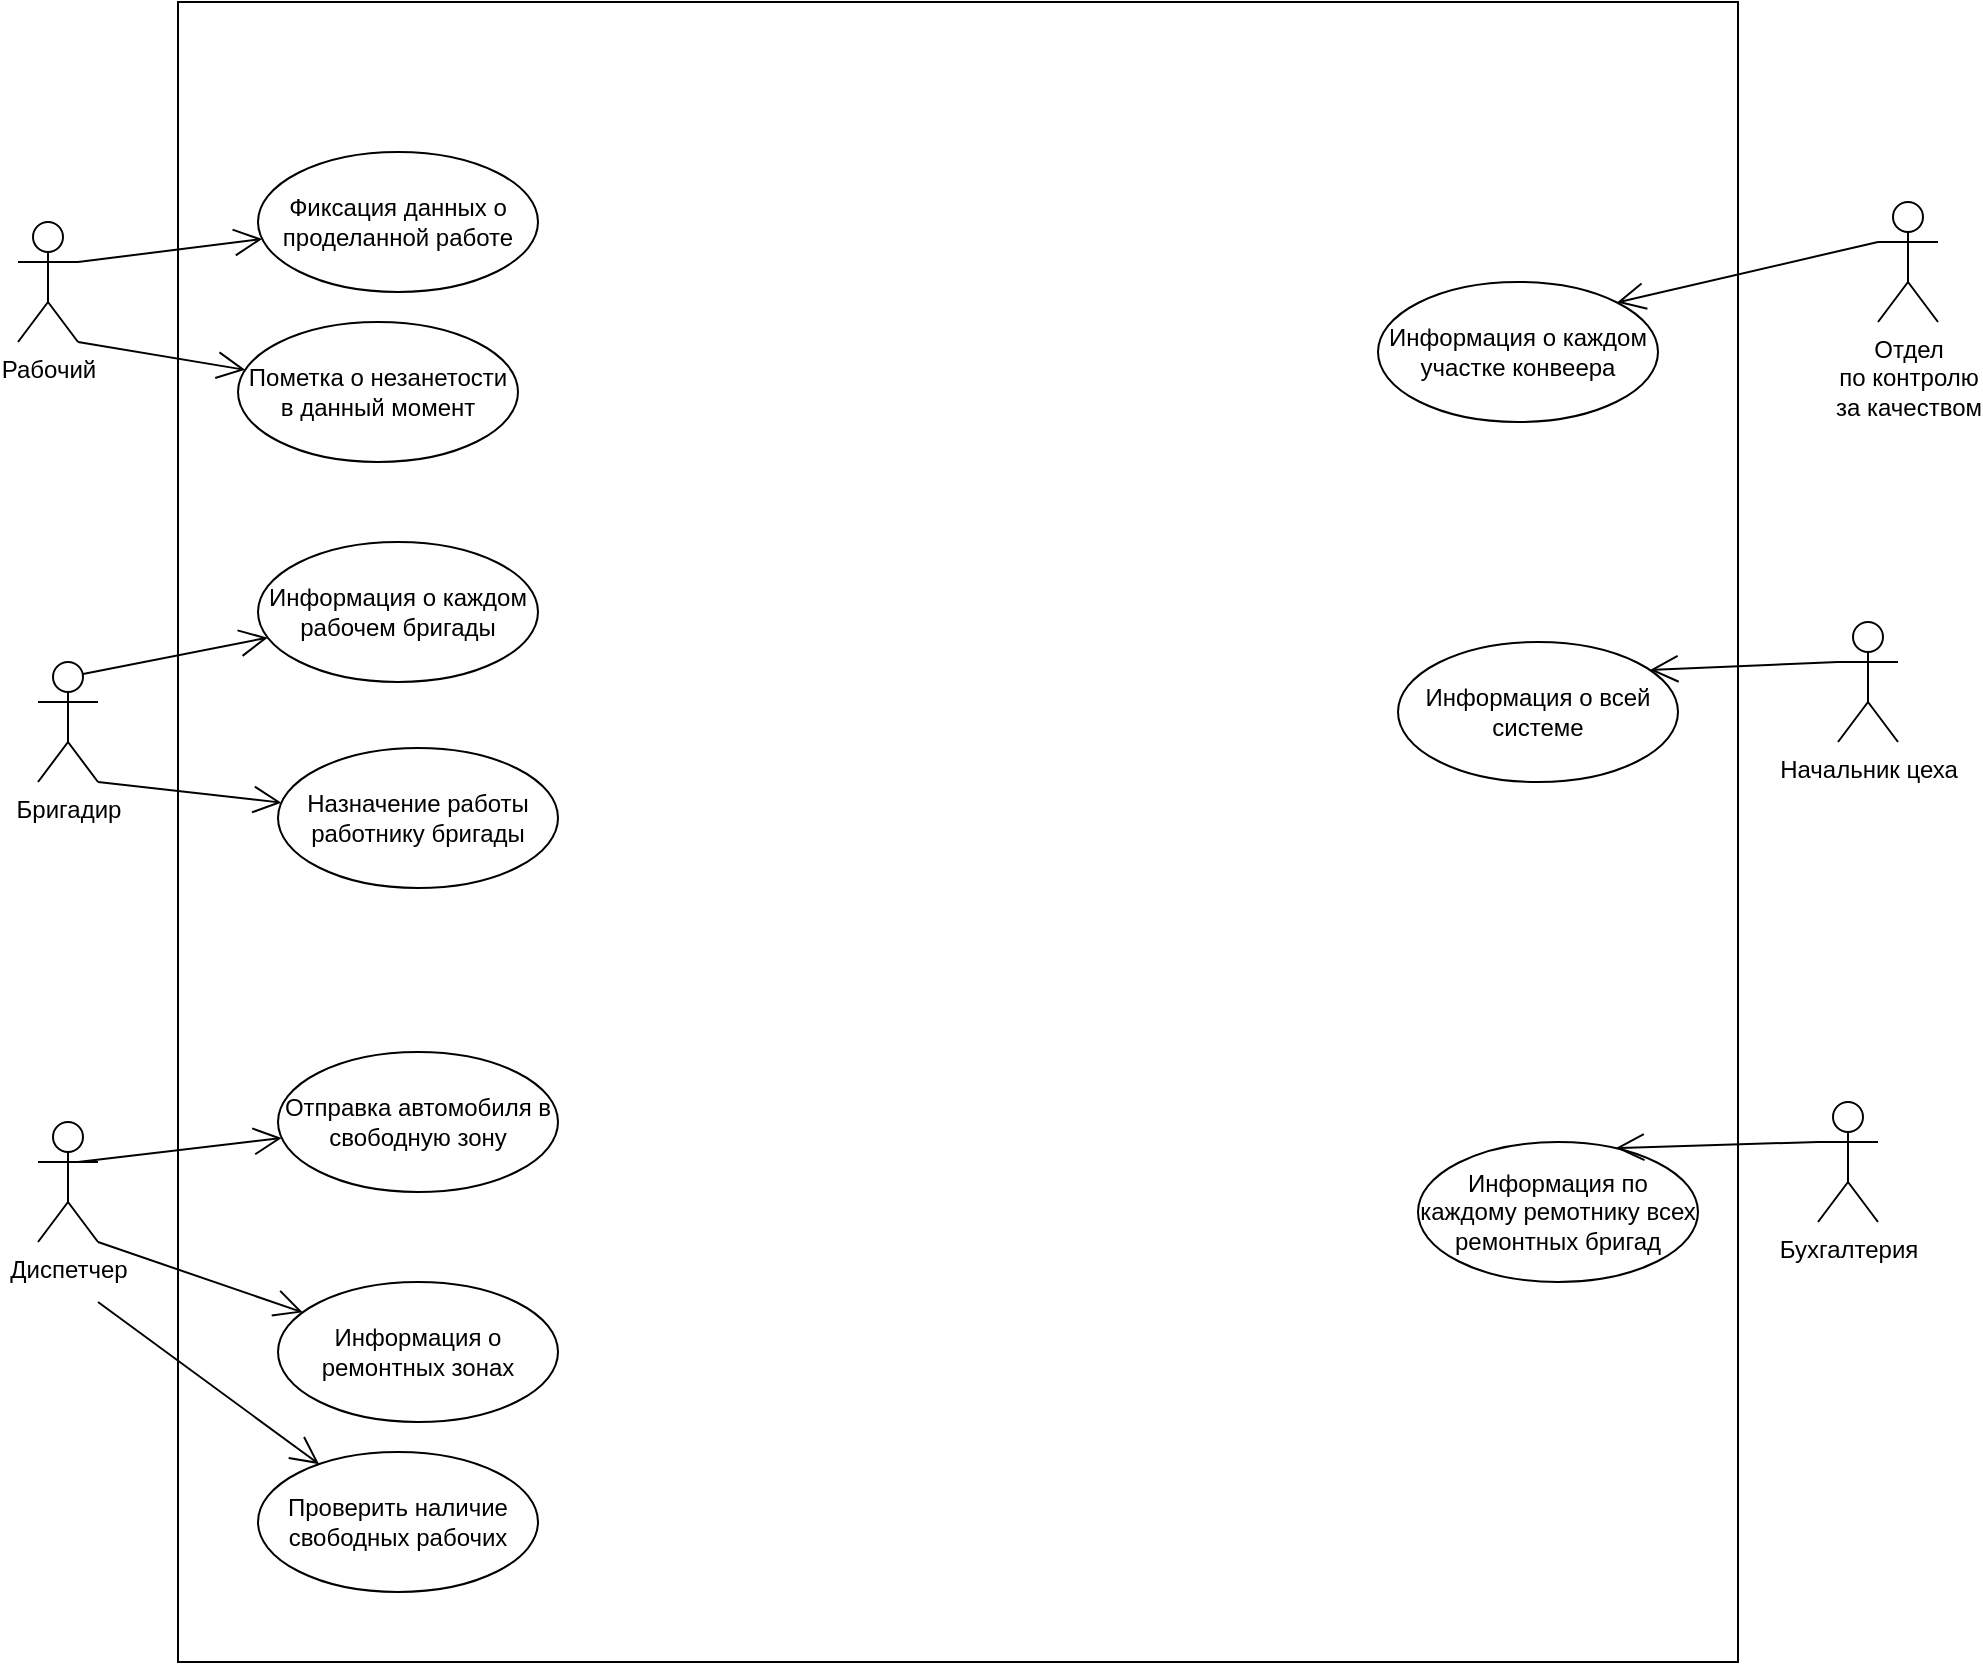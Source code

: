 <mxfile version="10.7.9" type="device"><diagram id="fx3aE0yl3Nj9IBB0FETj" name="Page-1"><mxGraphModel dx="1392" dy="1610" grid="1" gridSize="10" guides="1" tooltips="1" connect="1" arrows="1" fold="1" page="1" pageScale="1" pageWidth="1169" pageHeight="827" math="0" shadow="0"><root><mxCell id="0"/><mxCell id="1" parent="0"/><mxCell id="HcvwEiTFEVJjDSeHzBpv-48" value="" style="rounded=0;whiteSpace=wrap;html=1;" vertex="1" parent="1"><mxGeometry x="210" y="-30" width="780" height="830" as="geometry"/></mxCell><mxCell id="HcvwEiTFEVJjDSeHzBpv-1" value="Рабочий" style="shape=umlActor;verticalLabelPosition=bottom;labelBackgroundColor=#ffffff;verticalAlign=top;html=1;outlineConnect=0;" vertex="1" parent="1"><mxGeometry x="130" y="80" width="30" height="60" as="geometry"/></mxCell><mxCell id="HcvwEiTFEVJjDSeHzBpv-2" value="Бригадир" style="shape=umlActor;verticalLabelPosition=bottom;labelBackgroundColor=#ffffff;verticalAlign=top;html=1;outlineConnect=0;" vertex="1" parent="1"><mxGeometry x="140" y="300" width="30" height="60" as="geometry"/></mxCell><mxCell id="HcvwEiTFEVJjDSeHzBpv-3" value="Диспетчер&lt;br&gt;" style="shape=umlActor;verticalLabelPosition=bottom;labelBackgroundColor=#ffffff;verticalAlign=top;html=1;outlineConnect=0;" vertex="1" parent="1"><mxGeometry x="140" y="530" width="30" height="60" as="geometry"/></mxCell><mxCell id="HcvwEiTFEVJjDSeHzBpv-4" value="Отдел &lt;br&gt;по контролю &lt;br&gt;за качеством" style="shape=umlActor;verticalLabelPosition=bottom;labelBackgroundColor=#ffffff;verticalAlign=top;html=1;outlineConnect=0;" vertex="1" parent="1"><mxGeometry x="1060" y="70" width="30" height="60" as="geometry"/></mxCell><mxCell id="HcvwEiTFEVJjDSeHzBpv-5" value="Начальник цеха" style="shape=umlActor;verticalLabelPosition=bottom;labelBackgroundColor=#ffffff;verticalAlign=top;html=1;outlineConnect=0;" vertex="1" parent="1"><mxGeometry x="1040" y="280" width="30" height="60" as="geometry"/></mxCell><mxCell id="HcvwEiTFEVJjDSeHzBpv-6" value="Бухгалтерия&lt;br&gt;" style="shape=umlActor;verticalLabelPosition=bottom;labelBackgroundColor=#ffffff;verticalAlign=top;html=1;outlineConnect=0;" vertex="1" parent="1"><mxGeometry x="1030" y="520" width="30" height="60" as="geometry"/></mxCell><mxCell id="HcvwEiTFEVJjDSeHzBpv-27" value="&lt;p&gt;&lt;span&gt;Фиксация данных о проделанной работе&lt;/span&gt;&lt;/p&gt;" style="ellipse;whiteSpace=wrap;html=1;" vertex="1" parent="1"><mxGeometry x="250" y="45" width="140" height="70" as="geometry"/></mxCell><mxCell id="HcvwEiTFEVJjDSeHzBpv-28" value="&lt;p&gt;&lt;span&gt;Пометка о незанетости в данный момент&lt;/span&gt;&lt;/p&gt;" style="ellipse;whiteSpace=wrap;html=1;" vertex="1" parent="1"><mxGeometry x="240" y="130" width="140" height="70" as="geometry"/></mxCell><mxCell id="HcvwEiTFEVJjDSeHzBpv-29" value="&lt;p&gt;&lt;span&gt;Информация по каждому ремотнику всех ремонтных бригад&lt;/span&gt;&lt;/p&gt;" style="ellipse;whiteSpace=wrap;html=1;" vertex="1" parent="1"><mxGeometry x="830" y="540" width="140" height="70" as="geometry"/></mxCell><mxCell id="HcvwEiTFEVJjDSeHzBpv-30" value="&lt;p&gt;&lt;span&gt;Информация о всей системе&lt;/span&gt;&lt;/p&gt;" style="ellipse;whiteSpace=wrap;html=1;" vertex="1" parent="1"><mxGeometry x="820" y="290" width="140" height="70" as="geometry"/></mxCell><mxCell id="HcvwEiTFEVJjDSeHzBpv-31" value="&lt;p&gt;&lt;span&gt;Информация о каждом участке конвеера&lt;/span&gt;&lt;/p&gt;" style="ellipse;whiteSpace=wrap;html=1;" vertex="1" parent="1"><mxGeometry x="810" y="110" width="140" height="70" as="geometry"/></mxCell><mxCell id="HcvwEiTFEVJjDSeHzBpv-32" value="&lt;p&gt;&lt;span&gt;Информация о каждом рабочем бригады&lt;/span&gt;&lt;/p&gt;" style="ellipse;whiteSpace=wrap;html=1;" vertex="1" parent="1"><mxGeometry x="250" y="240" width="140" height="70" as="geometry"/></mxCell><mxCell id="HcvwEiTFEVJjDSeHzBpv-33" value="&lt;p&gt;&lt;span&gt;Назначение работы работнику бригады&lt;/span&gt;&lt;/p&gt;" style="ellipse;whiteSpace=wrap;html=1;" vertex="1" parent="1"><mxGeometry x="260" y="343" width="140" height="70" as="geometry"/></mxCell><mxCell id="HcvwEiTFEVJjDSeHzBpv-34" value="&lt;p&gt;&lt;span&gt;Отправка автомобиля в свободную зону&lt;/span&gt;&lt;/p&gt;" style="ellipse;whiteSpace=wrap;html=1;" vertex="1" parent="1"><mxGeometry x="260" y="495" width="140" height="70" as="geometry"/></mxCell><mxCell id="HcvwEiTFEVJjDSeHzBpv-35" value="&lt;p&gt;&lt;span&gt;Информация о ремонтных зонах&lt;/span&gt;&lt;/p&gt;" style="ellipse;whiteSpace=wrap;html=1;" vertex="1" parent="1"><mxGeometry x="260" y="610" width="140" height="70" as="geometry"/></mxCell><mxCell id="HcvwEiTFEVJjDSeHzBpv-37" value="" style="endArrow=open;endFill=1;endSize=12;html=1;" edge="1" parent="1" target="HcvwEiTFEVJjDSeHzBpv-35"><mxGeometry width="160" relative="1" as="geometry"><mxPoint x="170" y="590" as="sourcePoint"/><mxPoint x="330" y="590" as="targetPoint"/></mxGeometry></mxCell><mxCell id="HcvwEiTFEVJjDSeHzBpv-38" value="" style="endArrow=open;endFill=1;endSize=12;html=1;" edge="1" parent="1" target="HcvwEiTFEVJjDSeHzBpv-34"><mxGeometry width="160" relative="1" as="geometry"><mxPoint x="160" y="550" as="sourcePoint"/><mxPoint x="320" y="550" as="targetPoint"/></mxGeometry></mxCell><mxCell id="HcvwEiTFEVJjDSeHzBpv-39" value="" style="endArrow=open;endFill=1;endSize=12;html=1;" edge="1" parent="1" target="HcvwEiTFEVJjDSeHzBpv-33"><mxGeometry width="160" relative="1" as="geometry"><mxPoint x="170" y="360" as="sourcePoint"/><mxPoint x="330" y="360" as="targetPoint"/></mxGeometry></mxCell><mxCell id="HcvwEiTFEVJjDSeHzBpv-40" value="" style="endArrow=open;endFill=1;endSize=12;html=1;exitX=0.75;exitY=0.1;exitDx=0;exitDy=0;exitPerimeter=0;" edge="1" parent="1" source="HcvwEiTFEVJjDSeHzBpv-2" target="HcvwEiTFEVJjDSeHzBpv-32"><mxGeometry width="160" relative="1" as="geometry"><mxPoint x="150" y="310" as="sourcePoint"/><mxPoint x="310" y="310" as="targetPoint"/></mxGeometry></mxCell><mxCell id="HcvwEiTFEVJjDSeHzBpv-41" value="" style="endArrow=open;endFill=1;endSize=12;html=1;" edge="1" parent="1" target="HcvwEiTFEVJjDSeHzBpv-27"><mxGeometry width="160" relative="1" as="geometry"><mxPoint x="160" y="100" as="sourcePoint"/><mxPoint x="310" y="100" as="targetPoint"/></mxGeometry></mxCell><mxCell id="HcvwEiTFEVJjDSeHzBpv-42" value="" style="endArrow=open;endFill=1;endSize=12;html=1;" edge="1" parent="1" target="HcvwEiTFEVJjDSeHzBpv-28"><mxGeometry width="160" relative="1" as="geometry"><mxPoint x="160" y="140" as="sourcePoint"/><mxPoint x="320" y="140" as="targetPoint"/></mxGeometry></mxCell><mxCell id="HcvwEiTFEVJjDSeHzBpv-43" value="" style="endArrow=open;endFill=1;endSize=12;html=1;entryX=1;entryY=0;entryDx=0;entryDy=0;exitX=0;exitY=0.333;exitDx=0;exitDy=0;exitPerimeter=0;" edge="1" parent="1" source="HcvwEiTFEVJjDSeHzBpv-4" target="HcvwEiTFEVJjDSeHzBpv-31"><mxGeometry width="160" relative="1" as="geometry"><mxPoint x="880" y="50" as="sourcePoint"/><mxPoint x="1040" y="50" as="targetPoint"/></mxGeometry></mxCell><mxCell id="HcvwEiTFEVJjDSeHzBpv-44" value="" style="endArrow=open;endFill=1;endSize=12;html=1;entryX=0.9;entryY=0.2;entryDx=0;entryDy=0;entryPerimeter=0;exitX=0;exitY=0.333;exitDx=0;exitDy=0;exitPerimeter=0;" edge="1" parent="1" source="HcvwEiTFEVJjDSeHzBpv-5" target="HcvwEiTFEVJjDSeHzBpv-30"><mxGeometry width="160" relative="1" as="geometry"><mxPoint x="920" y="240" as="sourcePoint"/><mxPoint x="1080" y="240" as="targetPoint"/></mxGeometry></mxCell><mxCell id="HcvwEiTFEVJjDSeHzBpv-45" value="" style="endArrow=open;endFill=1;endSize=12;html=1;entryX=0.707;entryY=0.043;entryDx=0;entryDy=0;entryPerimeter=0;exitX=0;exitY=0.333;exitDx=0;exitDy=0;exitPerimeter=0;" edge="1" parent="1" source="HcvwEiTFEVJjDSeHzBpv-6" target="HcvwEiTFEVJjDSeHzBpv-29"><mxGeometry width="160" relative="1" as="geometry"><mxPoint x="950" y="490" as="sourcePoint"/><mxPoint x="1110" y="490" as="targetPoint"/></mxGeometry></mxCell><mxCell id="HcvwEiTFEVJjDSeHzBpv-46" value="Проверить наличие свободных рабочих" style="ellipse;whiteSpace=wrap;html=1;" vertex="1" parent="1"><mxGeometry x="250" y="695" width="140" height="70" as="geometry"/></mxCell><mxCell id="HcvwEiTFEVJjDSeHzBpv-47" value="" style="endArrow=open;endFill=1;endSize=12;html=1;" edge="1" parent="1" target="HcvwEiTFEVJjDSeHzBpv-46"><mxGeometry width="160" relative="1" as="geometry"><mxPoint x="170" y="620" as="sourcePoint"/><mxPoint x="250" y="670" as="targetPoint"/></mxGeometry></mxCell></root></mxGraphModel></diagram></mxfile>
